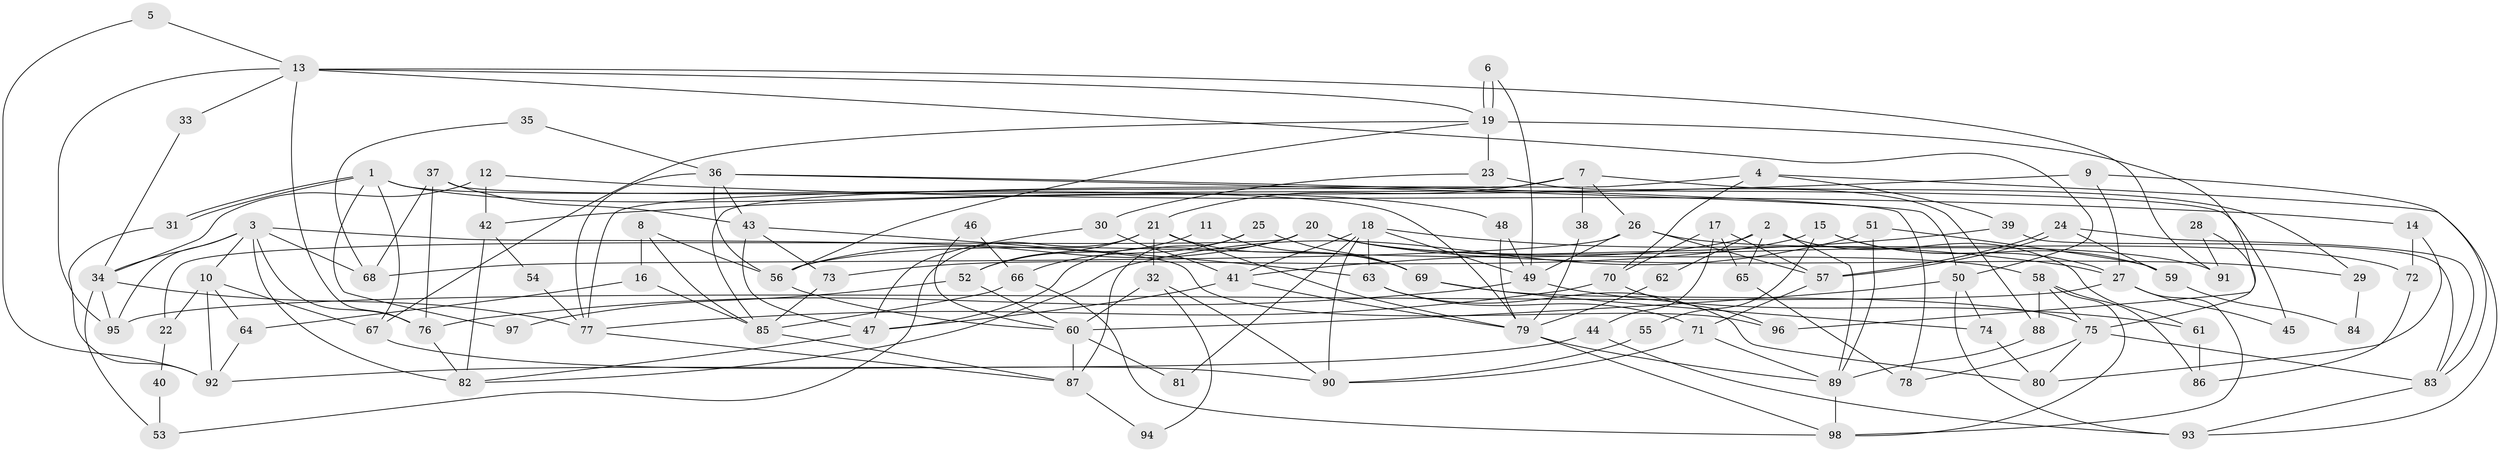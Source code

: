 // coarse degree distribution, {5: 0.1896551724137931, 2: 0.1896551724137931, 3: 0.1896551724137931, 4: 0.15517241379310345, 6: 0.05172413793103448, 8: 0.08620689655172414, 9: 0.017241379310344827, 10: 0.034482758620689655, 7: 0.08620689655172414}
// Generated by graph-tools (version 1.1) at 2025/53/03/04/25 21:53:58]
// undirected, 98 vertices, 196 edges
graph export_dot {
graph [start="1"]
  node [color=gray90,style=filled];
  1;
  2;
  3;
  4;
  5;
  6;
  7;
  8;
  9;
  10;
  11;
  12;
  13;
  14;
  15;
  16;
  17;
  18;
  19;
  20;
  21;
  22;
  23;
  24;
  25;
  26;
  27;
  28;
  29;
  30;
  31;
  32;
  33;
  34;
  35;
  36;
  37;
  38;
  39;
  40;
  41;
  42;
  43;
  44;
  45;
  46;
  47;
  48;
  49;
  50;
  51;
  52;
  53;
  54;
  55;
  56;
  57;
  58;
  59;
  60;
  61;
  62;
  63;
  64;
  65;
  66;
  67;
  68;
  69;
  70;
  71;
  72;
  73;
  74;
  75;
  76;
  77;
  78;
  79;
  80;
  81;
  82;
  83;
  84;
  85;
  86;
  87;
  88;
  89;
  90;
  91;
  92;
  93;
  94;
  95;
  96;
  97;
  98;
  1 -- 48;
  1 -- 31;
  1 -- 31;
  1 -- 67;
  1 -- 79;
  1 -- 97;
  2 -- 89;
  2 -- 56;
  2 -- 61;
  2 -- 62;
  2 -- 65;
  3 -- 82;
  3 -- 76;
  3 -- 10;
  3 -- 34;
  3 -- 68;
  3 -- 95;
  3 -- 96;
  4 -- 93;
  4 -- 70;
  4 -- 39;
  4 -- 85;
  5 -- 13;
  5 -- 92;
  6 -- 49;
  6 -- 19;
  6 -- 19;
  7 -- 77;
  7 -- 21;
  7 -- 26;
  7 -- 29;
  7 -- 38;
  8 -- 56;
  8 -- 85;
  8 -- 16;
  9 -- 27;
  9 -- 83;
  9 -- 42;
  10 -- 67;
  10 -- 22;
  10 -- 64;
  10 -- 92;
  11 -- 52;
  11 -- 69;
  12 -- 42;
  12 -- 34;
  12 -- 14;
  13 -- 19;
  13 -- 95;
  13 -- 33;
  13 -- 50;
  13 -- 76;
  13 -- 91;
  14 -- 80;
  14 -- 72;
  15 -- 73;
  15 -- 27;
  15 -- 55;
  15 -- 59;
  16 -- 85;
  16 -- 64;
  17 -- 57;
  17 -- 70;
  17 -- 44;
  17 -- 65;
  18 -- 90;
  18 -- 63;
  18 -- 27;
  18 -- 41;
  18 -- 49;
  18 -- 81;
  19 -- 56;
  19 -- 23;
  19 -- 67;
  19 -- 96;
  20 -- 47;
  20 -- 58;
  20 -- 22;
  20 -- 29;
  20 -- 56;
  20 -- 91;
  21 -- 69;
  21 -- 79;
  21 -- 32;
  21 -- 52;
  21 -- 53;
  22 -- 40;
  23 -- 30;
  23 -- 88;
  24 -- 57;
  24 -- 57;
  24 -- 83;
  24 -- 59;
  25 -- 87;
  25 -- 66;
  25 -- 69;
  26 -- 57;
  26 -- 49;
  26 -- 68;
  26 -- 72;
  27 -- 98;
  27 -- 45;
  27 -- 95;
  28 -- 75;
  28 -- 91;
  29 -- 84;
  30 -- 41;
  30 -- 47;
  31 -- 92;
  32 -- 60;
  32 -- 90;
  32 -- 94;
  33 -- 34;
  34 -- 95;
  34 -- 53;
  34 -- 77;
  35 -- 68;
  35 -- 36;
  36 -- 78;
  36 -- 43;
  36 -- 50;
  36 -- 56;
  36 -- 77;
  37 -- 76;
  37 -- 68;
  37 -- 43;
  37 -- 45;
  38 -- 79;
  39 -- 41;
  39 -- 83;
  40 -- 53;
  41 -- 79;
  41 -- 47;
  42 -- 82;
  42 -- 54;
  43 -- 63;
  43 -- 47;
  43 -- 73;
  44 -- 92;
  44 -- 93;
  46 -- 66;
  46 -- 60;
  47 -- 82;
  48 -- 79;
  48 -- 49;
  49 -- 61;
  49 -- 76;
  50 -- 60;
  50 -- 74;
  50 -- 93;
  51 -- 59;
  51 -- 82;
  51 -- 89;
  52 -- 60;
  52 -- 97;
  54 -- 77;
  55 -- 90;
  56 -- 60;
  57 -- 71;
  58 -- 86;
  58 -- 98;
  58 -- 75;
  58 -- 88;
  59 -- 84;
  60 -- 81;
  60 -- 87;
  61 -- 86;
  62 -- 79;
  63 -- 80;
  63 -- 71;
  64 -- 92;
  65 -- 78;
  66 -- 98;
  66 -- 85;
  67 -- 90;
  69 -- 75;
  69 -- 74;
  70 -- 77;
  70 -- 96;
  71 -- 89;
  71 -- 90;
  72 -- 86;
  73 -- 85;
  74 -- 80;
  75 -- 83;
  75 -- 78;
  75 -- 80;
  76 -- 82;
  77 -- 87;
  79 -- 89;
  79 -- 98;
  83 -- 93;
  85 -- 87;
  87 -- 94;
  88 -- 89;
  89 -- 98;
}
